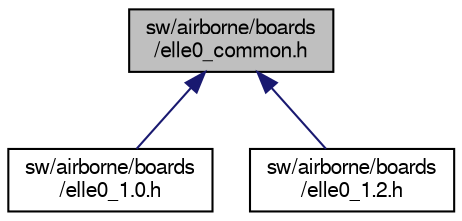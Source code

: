 digraph "sw/airborne/boards/elle0_common.h"
{
  edge [fontname="FreeSans",fontsize="10",labelfontname="FreeSans",labelfontsize="10"];
  node [fontname="FreeSans",fontsize="10",shape=record];
  Node1 [label="sw/airborne/boards\l/elle0_common.h",height=0.2,width=0.4,color="black", fillcolor="grey75", style="filled", fontcolor="black"];
  Node1 -> Node2 [dir="back",color="midnightblue",fontsize="10",style="solid",fontname="FreeSans"];
  Node2 [label="sw/airborne/boards\l/elle0_1.0.h",height=0.2,width=0.4,color="black", fillcolor="white", style="filled",URL="$elle0__1_80_8h.html"];
  Node1 -> Node3 [dir="back",color="midnightblue",fontsize="10",style="solid",fontname="FreeSans"];
  Node3 [label="sw/airborne/boards\l/elle0_1.2.h",height=0.2,width=0.4,color="black", fillcolor="white", style="filled",URL="$elle0__1_82_8h.html"];
}
